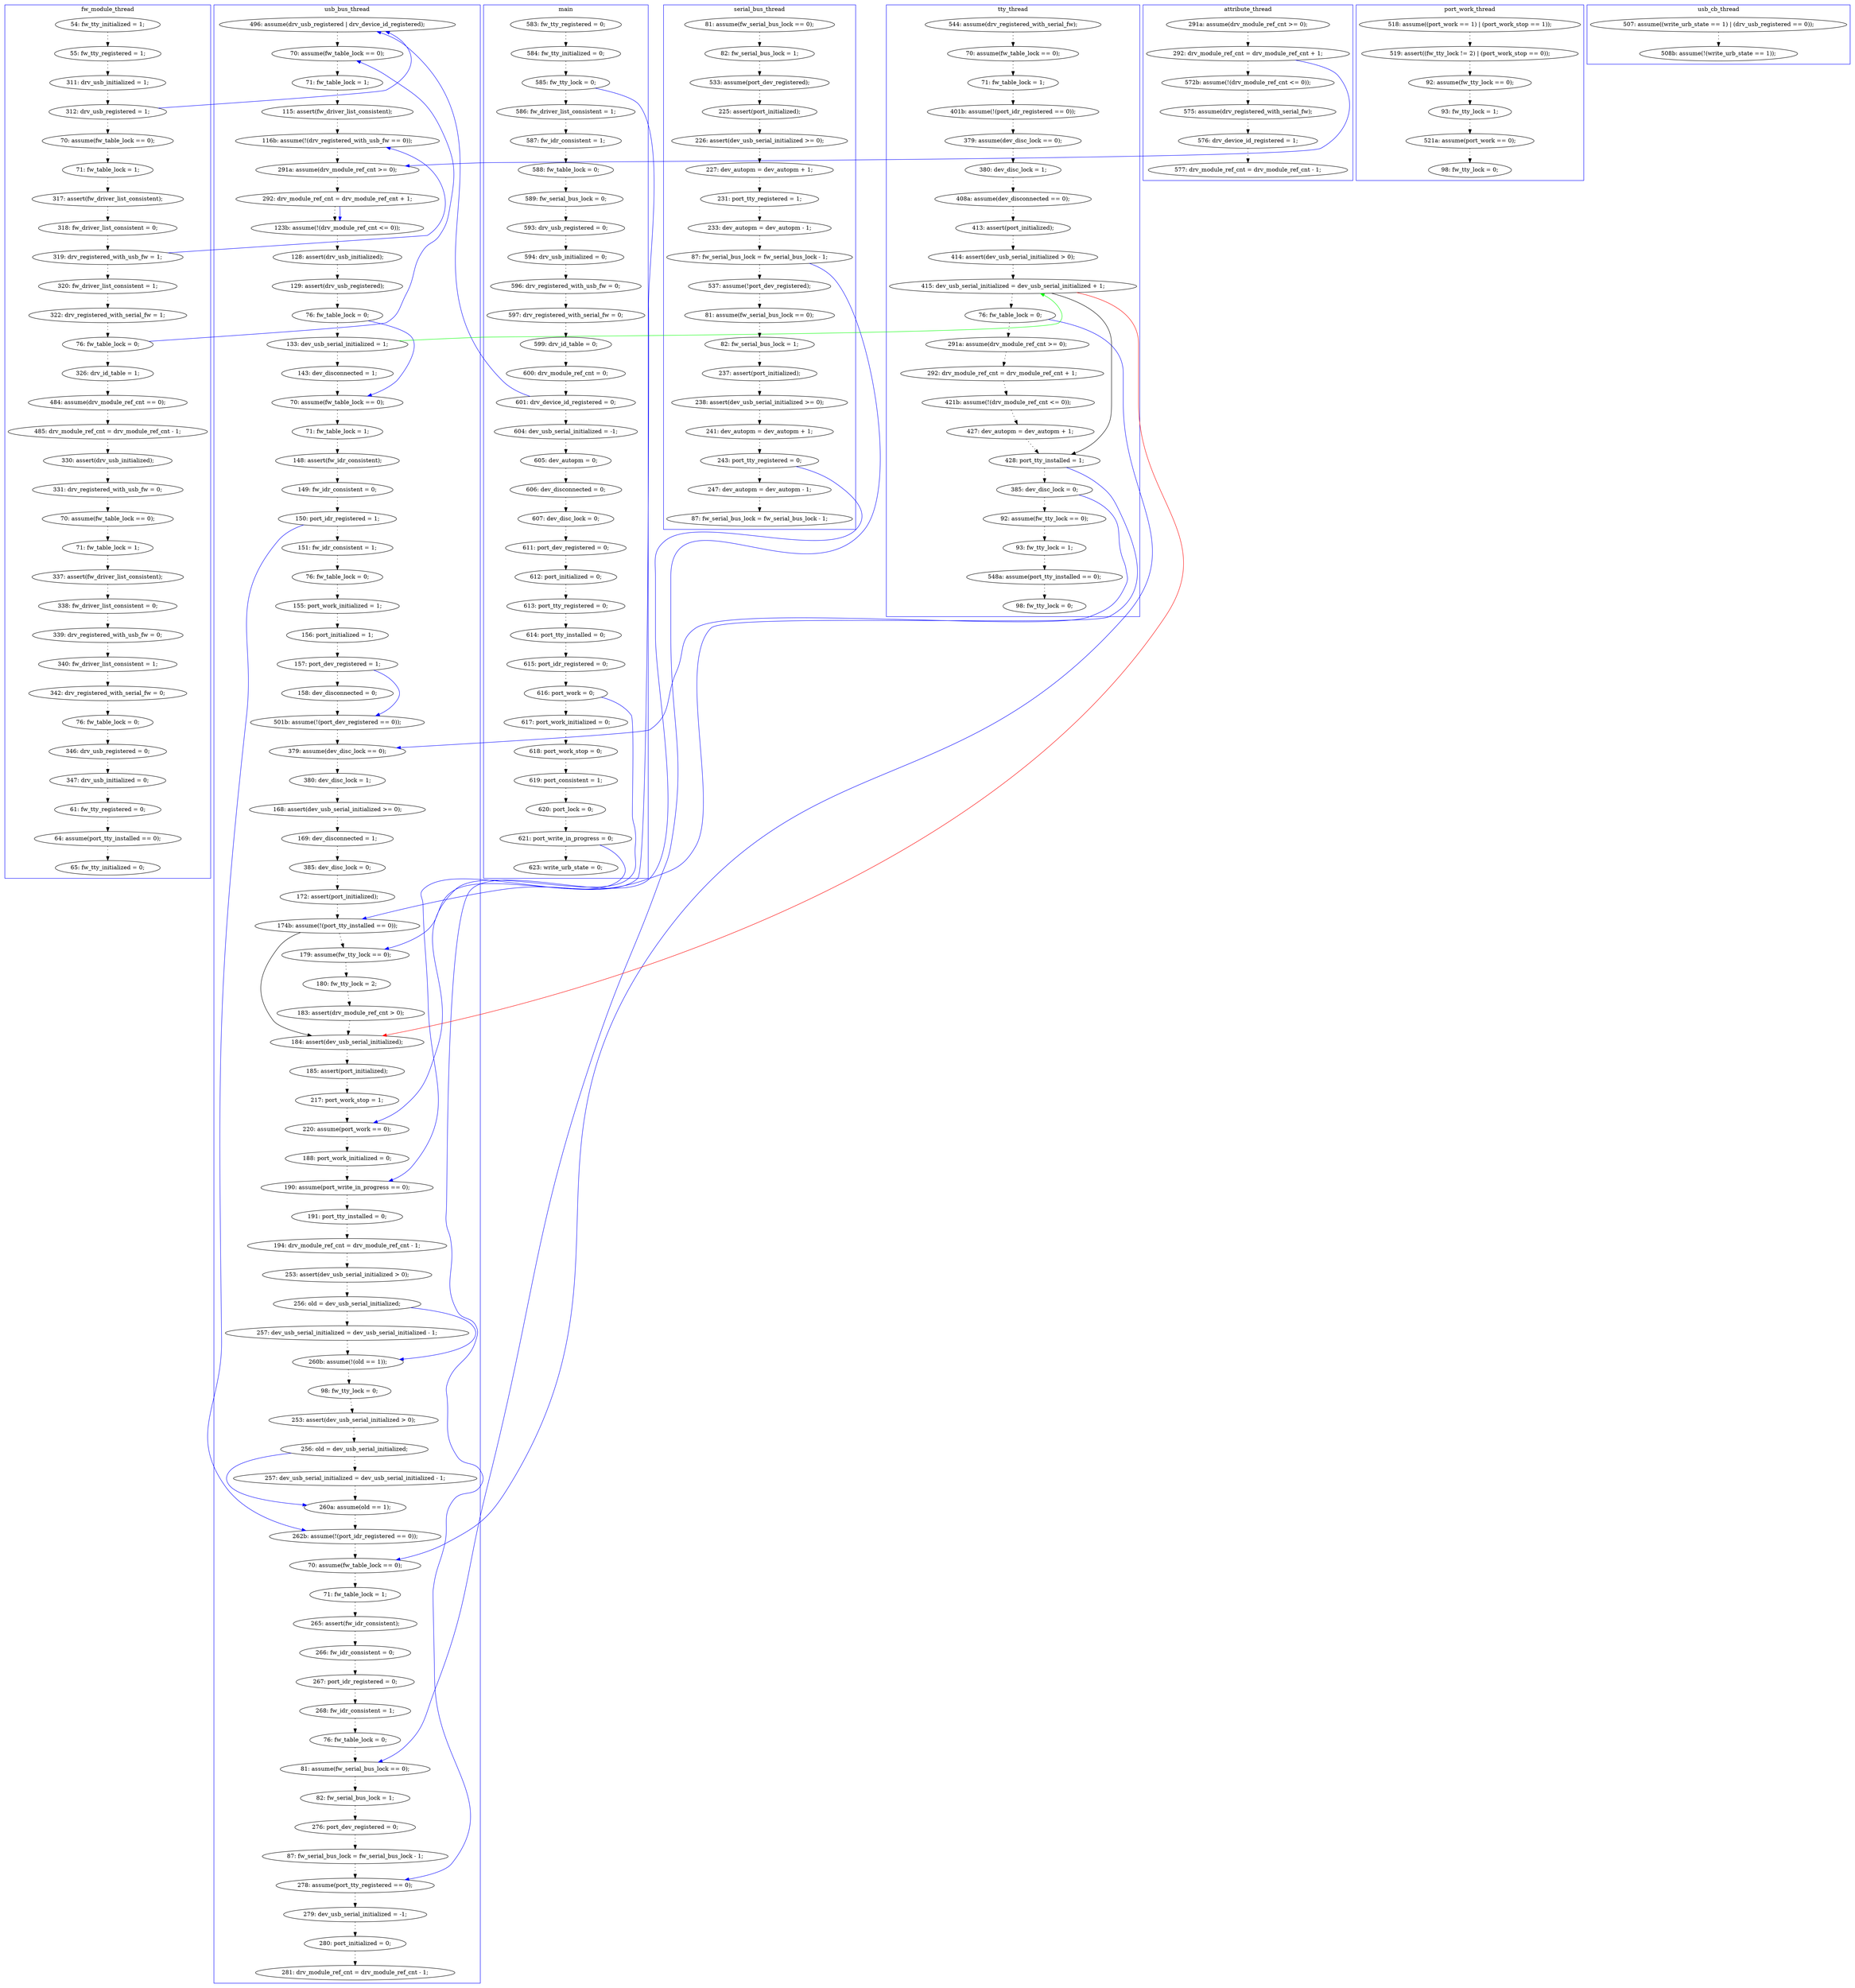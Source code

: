 digraph ProofObject {
	329 -> 332 [style = dotted, color = black]
	235 -> 307 [style = dotted, color = black]
	22 -> 23 [style = dotted, color = black]
	151 -> 256 [color = Blue, constraint = false]
	15 -> 16 [style = dotted, color = black]
	292 -> 300 [color = Blue, constraint = false]
	201 -> 203 [style = dotted, color = black]
	120 -> 252 [color = Blue, constraint = false]
	173 -> 174 [style = dotted, color = black]
	28 -> 29 [style = dotted, color = black]
	2 -> 3 [style = dotted, color = black]
	204 -> 205 [style = dotted, color = black]
	101 -> 103 [style = dotted, color = black]
	80 -> 83 [color = Blue, constraint = false]
	8 -> 9 [style = dotted, color = black]
	218 -> 219 [style = dotted, color = black]
	366 -> 367 [style = dotted, color = black]
	179 -> 209 [style = dotted, color = black]
	199 -> 201 [style = dotted, color = black]
	16 -> 17 [style = dotted, color = black]
	5 -> 6 [style = dotted, color = black]
	254 -> 278 [style = dotted, color = black]
	151 -> 157 [style = dotted, color = black]
	80 -> 91 [style = dotted, color = black]
	291 -> 292 [style = dotted, color = black]
	332 -> 365 [style = dotted, color = black]
	158 -> 162 [style = dotted, color = black]
	217 -> 218 [style = dotted, color = black]
	133 -> 134 [style = dotted, color = black]
	92 -> 94 [style = dotted, color = black]
	27 -> 28 [style = dotted, color = black]
	103 -> 111 [style = dotted, color = black]
	202 -> 238 [style = dotted, color = black]
	323 -> 326 [style = dotted, color = black]
	50 -> 53 [style = dotted, color = black]
	321 -> 322 [style = dotted, color = black]
	73 -> 83 [style = dotted, color = black]
	267 -> 274 [style = dotted, color = black]
	246 -> 247 [style = dotted, color = black]
	262 -> 263 [style = dotted, color = black]
	55 -> 58 [style = dotted, color = black]
	213 -> 215 [style = dotted, color = black]
	313 -> 316 [style = dotted, color = black]
	247 -> 250 [color = Blue, constraint = false]
	145 -> 146 [style = dotted, color = black]
	209 -> 217 [style = dotted, color = black]
	121 -> 124 [style = dotted, color = black]
	12 -> 13 [style = dotted, color = black]
	146 -> 147 [style = dotted, color = black]
	26 -> 27 [style = dotted, color = black]
	157 -> 158 [style = dotted, color = black]
	194 -> 195 [style = dotted, color = black]
	232 -> 254 [style = dotted, color = black]
	119 -> 120 [style = dotted, color = black]
	64 -> 66 [color = Blue, constraint = false]
	191 -> 192 [style = dotted, color = black]
	365 -> 366 [style = dotted, color = black]
	6 -> 7 [style = dotted, color = black]
	147 -> 148 [style = dotted, color = black]
	215 -> 225 [style = dotted, color = black]
	205 -> 210 [style = dotted, color = black]
	41 -> 42 [style = dotted, color = black]
	15 -> 54 [color = Blue, constraint = false]
	131 -> 132 [style = dotted, color = black]
	169 -> 172 [style = dotted, color = black]
	261 -> 262 [style = dotted, color = black]
	198 -> 199 [style = dotted, color = black]
	46 -> 50 [style = dotted, color = black]
	290 -> 291 [style = dotted, color = black]
	330 -> 333 [style = dotted, color = black]
	25 -> 26 [style = dotted, color = black]
	219 -> 231 [style = dotted, color = black]
	132 -> 133 [style = dotted, color = black]
	148 -> 151 [style = dotted, color = black]
	285 -> 289 [style = dotted, color = black]
	284 -> 285 [style = dotted, color = black]
	256 -> 257 [style = dotted, color = black]
	278 -> 284 [style = dotted, color = black]
	360 -> 372 [style = dotted, color = black]
	42 -> 45 [style = dotted, color = black]
	254 -> 274 [color = Blue, constraint = false]
	53 -> 55 [style = dotted, color = black]
	257 -> 260 [style = dotted, color = black]
	30 -> 203 [color = Blue, constraint = false]
	248 -> 250 [style = dotted, color = black]
	115 -> 116 [style = dotted, color = black]
	341 -> 345 [style = dotted, color = black]
	289 -> 290 [style = dotted, color = black]
	190 -> 191 [style = dotted, color = black]
	18 -> 19 [style = dotted, color = black]
	274 -> 275 [style = dotted, color = black]
	97 -> 98 [style = dotted, color = black]
	94 -> 95 [style = dotted, color = black]
	134 -> 137 [style = dotted, color = black]
	130 -> 141 [style = dotted, color = black]
	23 -> 24 [style = dotted, color = black]
	308 -> 312 [style = dotted, color = black]
	356 -> 357 [style = dotted, color = black]
	231 -> 232 [style = dotted, color = black]
	11 -> 12 [style = dotted, color = black]
	64 -> 235 [style = dotted, color = black]
	30 -> 31 [style = dotted, color = black]
	37 -> 41 [style = dotted, color = black]
	91 -> 92 [style = dotted, color = black]
	238 -> 337 [style = dotted, color = black]
	337 -> 338 [style = dotted, color = black]
	137 -> 173 [style = dotted, color = black]
	172 -> 173 [color = Blue, constraint = false]
	29 -> 30 [style = dotted, color = black]
	111 -> 115 [style = dotted, color = black]
	20 -> 21 [style = dotted, color = black]
	192 -> 193 [style = dotted, color = black]
	118 -> 119 [style = dotted, color = black]
	252 -> 256 [style = dotted, color = black]
	301 -> 302 [style = dotted, color = black]
	142 -> 145 [style = dotted, color = black]
	103 -> 148 [color = Green, constraint = false]
	307 -> 308 [style = dotted, color = black]
	148 -> 194 [color = Red, constraint = false]
	42 -> 54 [color = Blue, constraint = false]
	181 -> 182 [style = dotted, color = black]
	316 -> 317 [style = dotted, color = black]
	101 -> 115 [color = Blue, constraint = false]
	172 -> 356 [style = dotted, color = black]
	24 -> 25 [style = dotted, color = black]
	225 -> 246 [style = dotted, color = black]
	126 -> 127 [style = dotted, color = black]
	322 -> 323 [style = dotted, color = black]
	260 -> 261 [style = dotted, color = black]
	302 -> 303 [style = dotted, color = black]
	7 -> 8 [style = dotted, color = black]
	4 -> 5 [style = dotted, color = black]
	277 -> 283 [style = dotted, color = black]
	3 -> 4 [style = dotted, color = black]
	210 -> 212 [style = dotted, color = black]
	61 -> 64 [style = dotted, color = black]
	116 -> 118 [style = dotted, color = black]
	79 -> 80 [style = dotted, color = black]
	58 -> 61 [style = dotted, color = black]
	250 -> 252 [style = dotted, color = black]
	283 -> 300 [style = dotted, color = black]
	203 -> 204 [style = dotted, color = black]
	188 -> 190 [style = dotted, color = black]
	54 -> 66 [style = dotted, color = black]
	84 -> 89 [style = dotted, color = black]
	4 -> 191 [color = Blue, constraint = false]
	14 -> 15 [style = dotted, color = black]
	190 -> 194 [color = Black]
	178 -> 179 [style = dotted, color = black]
	212 -> 213 [style = dotted, color = black]
	247 -> 248 [style = dotted, color = black]
	45 -> 46 [style = dotted, color = black]
	162 -> 168 [style = dotted, color = black]
	326 -> 329 [style = dotted, color = black]
	141 -> 142 [style = dotted, color = black]
	19 -> 20 [style = dotted, color = black]
	296 -> 350 [style = dotted, color = black]
	169 -> 190 [color = Blue, constraint = false]
	195 -> 198 [style = dotted, color = black]
	83 -> 84 [style = dotted, color = black]
	66 -> 67 [style = dotted, color = black]
	84 -> 89 [color = Blue, constraint = false]
	36 -> 37 [style = dotted, color = black]
	319 -> 320 [style = dotted, color = black]
	312 -> 313 [style = dotted, color = black]
	67 -> 70 [style = dotted, color = black]
	13 -> 14 [style = dotted, color = black]
	98 -> 101 [style = dotted, color = black]
	17 -> 18 [style = dotted, color = black]
	292 -> 296 [style = dotted, color = black]
	193 -> 194 [style = dotted, color = black]
	185 -> 188 [style = dotted, color = black]
	320 -> 321 [style = dotted, color = black]
	120 -> 121 [style = dotted, color = black]
	357 -> 360 [style = dotted, color = black]
	133 -> 137 [color = Blue, constraint = false]
	263 -> 267 [style = dotted, color = black]
	300 -> 301 [style = dotted, color = black]
	148 -> 169 [color = Black]
	76 -> 126 [style = dotted, color = black]
	10 -> 11 [style = dotted, color = black]
	55 -> 73 [color = Blue, constraint = false]
	89 -> 97 [style = dotted, color = black]
	317 -> 319 [style = dotted, color = black]
	25 -> 199 [color = Blue, constraint = false]
	124 -> 131 [style = dotted, color = black]
	212 -> 215 [color = Blue, constraint = false]
	127 -> 130 [style = dotted, color = black]
	21 -> 22 [style = dotted, color = black]
	275 -> 277 [style = dotted, color = black]
	182 -> 185 [style = dotted, color = black]
	9 -> 10 [style = dotted, color = black]
	174 -> 181 [style = dotted, color = black]
	70 -> 73 [style = dotted, color = black]
	338 -> 341 [style = dotted, color = black]
	168 -> 169 [style = dotted, color = black]
	subgraph cluster5 {
		label = attribute_thread
		color = blue
		79  [label = "291a: assume(drv_module_ref_cnt >= 0);"]
		80  [label = "292: drv_module_ref_cnt = drv_module_ref_cnt + 1;"]
		94  [label = "576: drv_device_id_registered = 1;"]
		95  [label = "577: drv_module_ref_cnt = drv_module_ref_cnt - 1;"]
		92  [label = "575: assume(drv_registered_with_serial_fw);"]
		91  [label = "572b: assume(!(drv_module_ref_cnt <= 0));"]
	}
	subgraph cluster7 {
		label = port_work_thread
		color = blue
		337  [label = "92: assume(fw_tty_lock == 0);"]
		345  [label = "98: fw_tty_lock = 0;"]
		338  [label = "93: fw_tty_lock = 1;"]
		238  [label = "519: assert((fw_tty_lock != 2) | (port_work_stop == 0));"]
		341  [label = "521a: assume(port_work == 0);"]
		202  [label = "518: assume((port_work == 1) | (port_work_stop == 1));"]
	}
	subgraph cluster0 {
		label = main
		color = blue
		13  [label = "599: drv_id_table = 0;"]
		14  [label = "600: drv_module_ref_cnt = 0;"]
		27  [label = "618: port_work_stop = 0;"]
		2  [label = "583: fw_tty_registered = 0;"]
		30  [label = "621: port_write_in_progress = 0;"]
		5  [label = "586: fw_driver_list_consistent = 1;"]
		7  [label = "588: fw_table_lock = 0;"]
		31  [label = "623: write_urb_state = 0;"]
		9  [label = "593: drv_usb_registered = 0;"]
		12  [label = "597: drv_registered_with_serial_fw = 0;"]
		15  [label = "601: drv_device_id_registered = 0;"]
		16  [label = "604: dev_usb_serial_initialized = -1;"]
		3  [label = "584: fw_tty_initialized = 0;"]
		20  [label = "611: port_dev_registered = 0;"]
		18  [label = "606: dev_disconnected = 0;"]
		10  [label = "594: drv_usb_initialized = 0;"]
		8  [label = "589: fw_serial_bus_lock = 0;"]
		11  [label = "596: drv_registered_with_usb_fw = 0;"]
		25  [label = "616: port_work = 0;"]
		24  [label = "615: port_idr_registered = 0;"]
		26  [label = "617: port_work_initialized = 0;"]
		21  [label = "612: port_initialized = 0;"]
		22  [label = "613: port_tty_registered = 0;"]
		19  [label = "607: dev_disc_lock = 0;"]
		28  [label = "619: port_consistent = 1;"]
		4  [label = "585: fw_tty_lock = 0;"]
		6  [label = "587: fw_idr_consistent = 1;"]
		17  [label = "605: dev_autopm = 0;"]
		29  [label = "620: port_lock = 0;"]
		23  [label = "614: port_tty_installed = 0;"]
	}
	subgraph cluster1 {
		label = fw_module_thread
		color = blue
		42  [label = "312: drv_usb_registered = 1;"]
		320  [label = "338: fw_driver_list_consistent = 0;"]
		45  [label = "70: assume(fw_table_lock == 0);"]
		367  [label = "65: fw_tty_initialized = 0;"]
		50  [label = "317: assert(fw_driver_list_consistent);"]
		37  [label = "55: fw_tty_registered = 1;"]
		64  [label = "76: fw_table_lock = 0;"]
		307  [label = "484: assume(drv_module_ref_cnt == 0);"]
		316  [label = "70: assume(fw_table_lock == 0);"]
		365  [label = "61: fw_tty_registered = 0;"]
		53  [label = "318: fw_driver_list_consistent = 0;"]
		235  [label = "326: drv_id_table = 1;"]
		58  [label = "320: fw_driver_list_consistent = 1;"]
		46  [label = "71: fw_table_lock = 1;"]
		329  [label = "346: drv_usb_registered = 0;"]
		321  [label = "339: drv_registered_with_usb_fw = 0;"]
		41  [label = "311: drv_usb_initialized = 1;"]
		55  [label = "319: drv_registered_with_usb_fw = 1;"]
		319  [label = "337: assert(fw_driver_list_consistent);"]
		61  [label = "322: drv_registered_with_serial_fw = 1;"]
		313  [label = "331: drv_registered_with_usb_fw = 0;"]
		312  [label = "330: assert(drv_usb_initialized);"]
		366  [label = "64: assume(port_tty_installed == 0);"]
		332  [label = "347: drv_usb_initialized = 0;"]
		308  [label = "485: drv_module_ref_cnt = drv_module_ref_cnt - 1;"]
		317  [label = "71: fw_table_lock = 1;"]
		323  [label = "342: drv_registered_with_serial_fw = 0;"]
		36  [label = "54: fw_tty_initialized = 1;"]
		322  [label = "340: fw_driver_list_consistent = 1;"]
		326  [label = "76: fw_table_lock = 0;"]
	}
	subgraph cluster4 {
		label = tty_thread
		color = blue
		76  [label = "544: assume(drv_registered_with_serial_fw);"]
		147  [label = "414: assert(dev_usb_serial_initialized > 0);"]
		360  [label = "548a: assume(port_tty_installed == 0);"]
		146  [label = "413: assert(port_initialized);"]
		169  [label = "428: port_tty_installed = 1;"]
		357  [label = "93: fw_tty_lock = 1;"]
		145  [label = "408a: assume(dev_disconnected == 0);"]
		356  [label = "92: assume(fw_tty_lock == 0);"]
		372  [label = "98: fw_tty_lock = 0;"]
		168  [label = "427: dev_autopm = dev_autopm + 1;"]
		162  [label = "421b: assume(!(drv_module_ref_cnt <= 0));"]
		141  [label = "379: assume(dev_disc_lock == 0);"]
		142  [label = "380: dev_disc_lock = 1;"]
		130  [label = "401b: assume(!(port_idr_registered == 0));"]
		127  [label = "71: fw_table_lock = 1;"]
		172  [label = "385: dev_disc_lock = 0;"]
		157  [label = "291a: assume(drv_module_ref_cnt >= 0);"]
		148  [label = "415: dev_usb_serial_initialized = dev_usb_serial_initialized + 1;"]
		151  [label = "76: fw_table_lock = 0;"]
		158  [label = "292: drv_module_ref_cnt = drv_module_ref_cnt + 1;"]
		126  [label = "70: assume(fw_table_lock == 0);"]
	}
	subgraph cluster6 {
		label = usb_cb_thread
		color = blue
		333  [label = "508b: assume(!(write_urb_state == 1));"]
		330  [label = "507: assume((write_urb_state == 1) | (drv_usb_registered == 0));"]
	}
	subgraph cluster3 {
		label = serial_bus_thread
		color = blue
		231  [label = "231: port_tty_registered = 1;"]
		178  [label = "81: assume(fw_serial_bus_lock == 0);"]
		218  [label = "226: assert(dev_usb_serial_initialized >= 0);"]
		232  [label = "233: dev_autopm = dev_autopm - 1;"]
		350  [label = "87: fw_serial_bus_lock = fw_serial_bus_lock - 1;"]
		219  [label = "227: dev_autopm = dev_autopm + 1;"]
		289  [label = "237: assert(port_initialized);"]
		291  [label = "241: dev_autopm = dev_autopm + 1;"]
		254  [label = "87: fw_serial_bus_lock = fw_serial_bus_lock - 1;"]
		285  [label = "82: fw_serial_bus_lock = 1;"]
		296  [label = "247: dev_autopm = dev_autopm - 1;"]
		278  [label = "537: assume(!port_dev_registered);"]
		284  [label = "81: assume(fw_serial_bus_lock == 0);"]
		179  [label = "82: fw_serial_bus_lock = 1;"]
		290  [label = "238: assert(dev_usb_serial_initialized >= 0);"]
		209  [label = "533: assume(port_dev_registered);"]
		292  [label = "243: port_tty_registered = 0;"]
		217  [label = "225: assert(port_initialized);"]
	}
	subgraph cluster2 {
		label = usb_bus_thread
		color = blue
		124  [label = "76: fw_table_lock = 0;"]
		215  [label = "260b: assume(!(old == 1));"]
		205  [label = "194: drv_module_ref_cnt = drv_module_ref_cnt - 1;"]
		66  [label = "70: assume(fw_table_lock == 0);"]
		302  [label = "280: port_initialized = 0;"]
		303  [label = "281: drv_module_ref_cnt = drv_module_ref_cnt - 1;"]
		203  [label = "190: assume(port_write_in_progress == 0);"]
		181  [label = "168: assert(dev_usb_serial_initialized >= 0);"]
		116  [label = "71: fw_table_lock = 1;"]
		119  [label = "149: fw_idr_consistent = 0;"]
		121  [label = "151: fw_idr_consistent = 1;"]
		201  [label = "188: port_work_initialized = 0;"]
		89  [label = "123b: assume(!(drv_module_ref_cnt <= 0));"]
		301  [label = "279: dev_usb_serial_initialized = -1;"]
		247  [label = "256: old = dev_usb_serial_initialized;"]
		192  [label = "180: fw_tty_lock = 2;"]
		248  [label = "257: dev_usb_serial_initialized = dev_usb_serial_initialized - 1;"]
		246  [label = "253: assert(dev_usb_serial_initialized > 0);"]
		199  [label = "220: assume(port_work == 0);"]
		191  [label = "179: assume(fw_tty_lock == 0);"]
		98  [label = "129: assert(drv_usb_registered);"]
		198  [label = "217: port_work_stop = 1;"]
		274  [label = "81: assume(fw_serial_bus_lock == 0);"]
		133  [label = "157: port_dev_registered = 1;"]
		277  [label = "276: port_dev_registered = 0;"]
		193  [label = "183: assert(drv_module_ref_cnt > 0);"]
		188  [label = "172: assert(port_initialized);"]
		190  [label = "174b: assume(!(port_tty_installed == 0));"]
		283  [label = "87: fw_serial_bus_lock = fw_serial_bus_lock - 1;"]
		212  [label = "256: old = dev_usb_serial_initialized;"]
		213  [label = "257: dev_usb_serial_initialized = dev_usb_serial_initialized - 1;"]
		182  [label = "169: dev_disconnected = 1;"]
		118  [label = "148: assert(fw_idr_consistent);"]
		70  [label = "115: assert(fw_driver_list_consistent);"]
		263  [label = "268: fw_idr_consistent = 1;"]
		194  [label = "184: assert(dev_usb_serial_initialized);"]
		115  [label = "70: assume(fw_table_lock == 0);"]
		210  [label = "253: assert(dev_usb_serial_initialized > 0);"]
		83  [label = "291a: assume(drv_module_ref_cnt >= 0);"]
		84  [label = "292: drv_module_ref_cnt = drv_module_ref_cnt + 1;"]
		73  [label = "116b: assume(!(drv_registered_with_usb_fw == 0));"]
		111  [label = "143: dev_disconnected = 1;"]
		185  [label = "385: dev_disc_lock = 0;"]
		120  [label = "150: port_idr_registered = 1;"]
		103  [label = "133: dev_usb_serial_initialized = 1;"]
		262  [label = "267: port_idr_registered = 0;"]
		131  [label = "155: port_work_initialized = 1;"]
		204  [label = "191: port_tty_installed = 0;"]
		260  [label = "265: assert(fw_idr_consistent);"]
		261  [label = "266: fw_idr_consistent = 0;"]
		67  [label = "71: fw_table_lock = 1;"]
		173  [label = "379: assume(dev_disc_lock == 0);"]
		132  [label = "156: port_initialized = 1;"]
		137  [label = "501b: assume(!(port_dev_registered == 0));"]
		54  [label = "496: assume(drv_usb_registered | drv_device_id_registered);"]
		174  [label = "380: dev_disc_lock = 1;"]
		300  [label = "278: assume(port_tty_registered == 0);"]
		101  [label = "76: fw_table_lock = 0;"]
		256  [label = "70: assume(fw_table_lock == 0);"]
		97  [label = "128: assert(drv_usb_initialized);"]
		225  [label = "98: fw_tty_lock = 0;"]
		267  [label = "76: fw_table_lock = 0;"]
		275  [label = "82: fw_serial_bus_lock = 1;"]
		257  [label = "71: fw_table_lock = 1;"]
		252  [label = "262b: assume(!(port_idr_registered == 0));"]
		250  [label = "260a: assume(old == 1);"]
		134  [label = "158: dev_disconnected = 0;"]
		195  [label = "185: assert(port_initialized);"]
	}
}